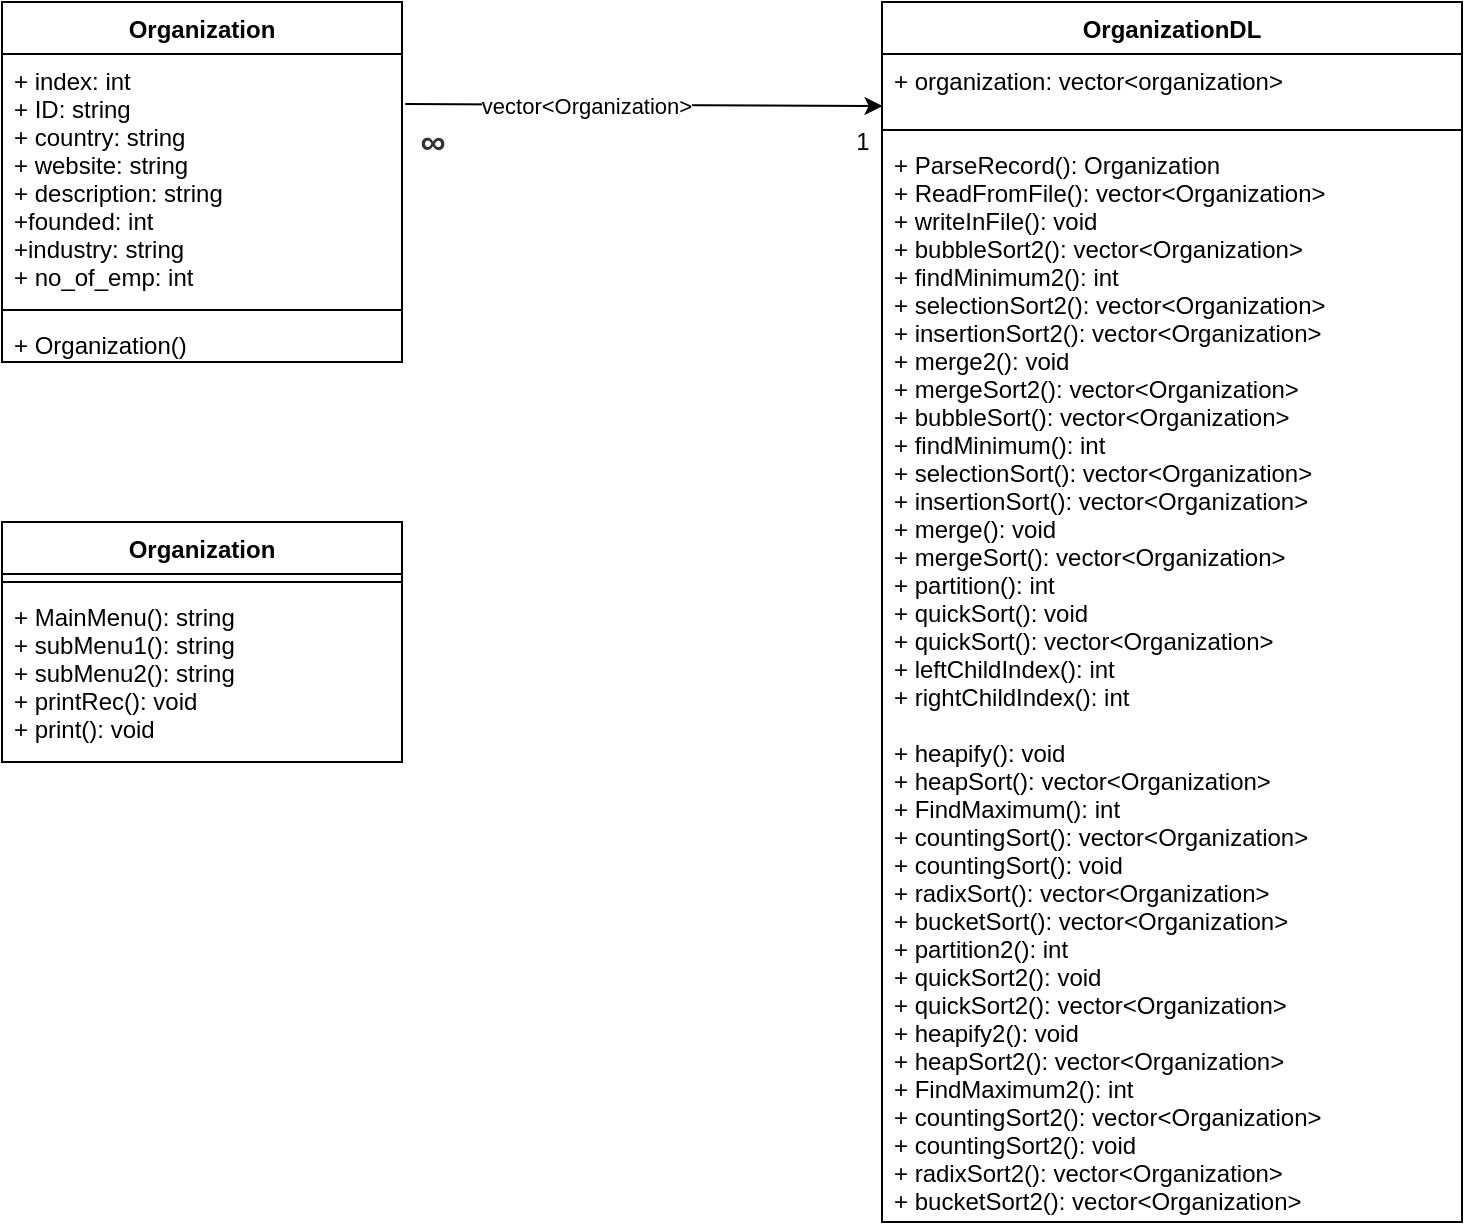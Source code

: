 <mxfile>
    <diagram id="e7QKRombbRCtrJ91kDgA" name="Page-1">
        <mxGraphModel dx="1297" dy="774" grid="1" gridSize="10" guides="1" tooltips="1" connect="1" arrows="1" fold="1" page="1" pageScale="1" pageWidth="850" pageHeight="1100" math="0" shadow="0">
            <root>
                <mxCell id="0"/>
                <mxCell id="1" parent="0"/>
                <mxCell id="2" value="Organization" style="swimlane;fontStyle=1;align=center;verticalAlign=top;childLayout=stackLayout;horizontal=1;startSize=26;horizontalStack=0;resizeParent=1;resizeParentMax=0;resizeLast=0;collapsible=1;marginBottom=0;" vertex="1" parent="1">
                    <mxGeometry x="40" y="110" width="200" height="180" as="geometry"/>
                </mxCell>
                <mxCell id="3" value="+ index: int&#10;+ ID: string&#10;+ country: string&#10;+ website: string&#10;+ description: string&#10;+founded: int&#10;+industry: string&#10;+ no_of_emp: int" style="text;strokeColor=none;fillColor=none;align=left;verticalAlign=top;spacingLeft=4;spacingRight=4;overflow=hidden;rotatable=0;points=[[0,0.5],[1,0.5]];portConstraint=eastwest;" vertex="1" parent="2">
                    <mxGeometry y="26" width="200" height="124" as="geometry"/>
                </mxCell>
                <mxCell id="4" value="" style="line;strokeWidth=1;fillColor=none;align=left;verticalAlign=middle;spacingTop=-1;spacingLeft=3;spacingRight=3;rotatable=0;labelPosition=right;points=[];portConstraint=eastwest;" vertex="1" parent="2">
                    <mxGeometry y="150" width="200" height="8" as="geometry"/>
                </mxCell>
                <mxCell id="5" value="+ Organization()" style="text;strokeColor=none;fillColor=none;align=left;verticalAlign=top;spacingLeft=4;spacingRight=4;overflow=hidden;rotatable=0;points=[[0,0.5],[1,0.5]];portConstraint=eastwest;" vertex="1" parent="2">
                    <mxGeometry y="158" width="200" height="22" as="geometry"/>
                </mxCell>
                <mxCell id="6" value="OrganizationDL" style="swimlane;fontStyle=1;align=center;verticalAlign=top;childLayout=stackLayout;horizontal=1;startSize=26;horizontalStack=0;resizeParent=1;resizeParentMax=0;resizeLast=0;collapsible=1;marginBottom=0;" vertex="1" parent="1">
                    <mxGeometry x="480" y="110" width="290" height="610" as="geometry"/>
                </mxCell>
                <mxCell id="7" value="+ organization: vector&lt;organization&gt;" style="text;strokeColor=none;fillColor=none;align=left;verticalAlign=top;spacingLeft=4;spacingRight=4;overflow=hidden;rotatable=0;points=[[0,0.5],[1,0.5]];portConstraint=eastwest;" vertex="1" parent="6">
                    <mxGeometry y="26" width="290" height="34" as="geometry"/>
                </mxCell>
                <mxCell id="8" value="" style="line;strokeWidth=1;fillColor=none;align=left;verticalAlign=middle;spacingTop=-1;spacingLeft=3;spacingRight=3;rotatable=0;labelPosition=right;points=[];portConstraint=eastwest;" vertex="1" parent="6">
                    <mxGeometry y="60" width="290" height="8" as="geometry"/>
                </mxCell>
                <mxCell id="9" value="+ ParseRecord(): Organization&#10;+ ReadFromFile(): vector&lt;Organization&gt;&#10;+ writeInFile(): void&#10;+ bubbleSort2(): vector&lt;Organization&gt;&#10;+ findMinimum2(): int&#10;+ selectionSort2(): vector&lt;Organization&gt;&#10;+ insertionSort2(): vector&lt;Organization&gt;&#10;+ merge2(): void&#10;+ mergeSort2(): vector&lt;Organization&gt;&#10;+ bubbleSort(): vector&lt;Organization&gt;&#10;+ findMinimum(): int&#10;+ selectionSort(): vector&lt;Organization&gt;&#10;+ insertionSort(): vector&lt;Organization&gt;&#10;+ merge(): void&#10;+ mergeSort(): vector&lt;Organization&gt;&#10;+ partition(): int&#10;+ quickSort(): void&#10;+ quickSort(): vector&lt;Organization&gt;&#10;+ leftChildIndex(): int&#10;+ rightChildIndex(): int&#10;&#10;+ heapify(): void&#10;+ heapSort(): vector&lt;Organization&gt;&#10;+ FindMaximum(): int&#10;+ countingSort(): vector&lt;Organization&gt;&#10;+ countingSort(): void&#10;+ radixSort(): vector&lt;Organization&gt;&#10;+ bucketSort(): vector&lt;Organization&gt;&#10;+ partition2(): int&#10;+ quickSort2(): void&#10;+ quickSort2(): vector&lt;Organization&gt;&#10;+ heapify2(): void&#10;+ heapSort2(): vector&lt;Organization&gt;&#10;+ FindMaximum2(): int&#10;+ countingSort2(): vector&lt;Organization&gt;&#10;+ countingSort2(): void&#10;+ radixSort2(): vector&lt;Organization&gt;&#10;+ bucketSort2(): vector&lt;Organization&gt;" style="text;strokeColor=none;fillColor=none;align=left;verticalAlign=top;spacingLeft=4;spacingRight=4;overflow=hidden;rotatable=0;points=[[0,0.5],[1,0.5]];portConstraint=eastwest;" vertex="1" parent="6">
                    <mxGeometry y="68" width="290" height="542" as="geometry"/>
                </mxCell>
                <mxCell id="10" value="Organization" style="swimlane;fontStyle=1;align=center;verticalAlign=top;childLayout=stackLayout;horizontal=1;startSize=26;horizontalStack=0;resizeParent=1;resizeParentMax=0;resizeLast=0;collapsible=1;marginBottom=0;" vertex="1" parent="1">
                    <mxGeometry x="40" y="370" width="200" height="120" as="geometry"/>
                </mxCell>
                <mxCell id="12" value="" style="line;strokeWidth=1;fillColor=none;align=left;verticalAlign=middle;spacingTop=-1;spacingLeft=3;spacingRight=3;rotatable=0;labelPosition=right;points=[];portConstraint=eastwest;" vertex="1" parent="10">
                    <mxGeometry y="26" width="200" height="8" as="geometry"/>
                </mxCell>
                <mxCell id="13" value="+ MainMenu(): string&#10;+ subMenu1(): string&#10;+ subMenu2(): string&#10;+ printRec(): void&#10;+ print(): void" style="text;strokeColor=none;fillColor=none;align=left;verticalAlign=top;spacingLeft=4;spacingRight=4;overflow=hidden;rotatable=0;points=[[0,0.5],[1,0.5]];portConstraint=eastwest;" vertex="1" parent="10">
                    <mxGeometry y="34" width="200" height="86" as="geometry"/>
                </mxCell>
                <mxCell id="14" value="" style="endArrow=classic;html=1;entryX=0.001;entryY=0.765;entryDx=0;entryDy=0;entryPerimeter=0;exitX=1.008;exitY=0.202;exitDx=0;exitDy=0;exitPerimeter=0;" edge="1" parent="1" source="3" target="7">
                    <mxGeometry width="50" height="50" relative="1" as="geometry">
                        <mxPoint x="240" y="240" as="sourcePoint"/>
                        <mxPoint x="290" y="190" as="targetPoint"/>
                    </mxGeometry>
                </mxCell>
                <mxCell id="15" value="vector&amp;lt;Organization&amp;gt;" style="edgeLabel;html=1;align=center;verticalAlign=middle;resizable=0;points=[];" vertex="1" connectable="0" parent="14">
                    <mxGeometry x="-0.242" relative="1" as="geometry">
                        <mxPoint as="offset"/>
                    </mxGeometry>
                </mxCell>
                <mxCell id="16" value="1" style="text;html=1;align=center;verticalAlign=middle;resizable=0;points=[];autosize=1;strokeColor=none;fillColor=none;" vertex="1" parent="1">
                    <mxGeometry x="460" y="170" width="20" height="20" as="geometry"/>
                </mxCell>
                <mxCell id="17" value="&lt;strong style=&quot;box-sizing: border-box ; margin: 0px ; padding: 0px ; color: rgb(51 , 51 , 51) ; font-family: sans-serif ; font-size: 17.6px ; background-color: rgb(255 , 255 , 255)&quot;&gt;∞&lt;/strong&gt;" style="text;html=1;align=center;verticalAlign=middle;resizable=0;points=[];autosize=1;strokeColor=none;fillColor=none;" vertex="1" parent="1">
                    <mxGeometry x="240" y="170" width="30" height="20" as="geometry"/>
                </mxCell>
            </root>
        </mxGraphModel>
    </diagram>
</mxfile>